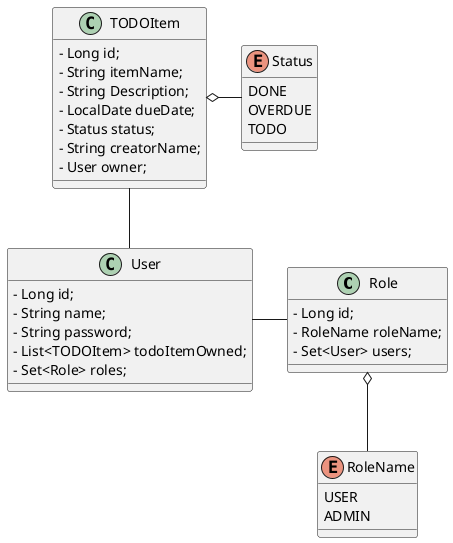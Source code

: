 @startuml

Role o-- RoleName
User - Role
TODOItem -- User
TODOItem o- Status

enum RoleName{
    USER
    ADMIN
}

enum Status{
    DONE
    OVERDUE
    TODO
}


class Role{
<plain>- Long id;
<plain>- RoleName roleName;
<plain>- Set<User> users;
}

class User{
<plain>- Long id;
<plain>- String name;
<plain>- String password;
<plain>- List<TODOItem> todoItemOwned;
<plain>- Set<Role> roles;

}

class TODOItem{
<plain>- Long id;
<plain>- String itemName;
<plain>- String Description;
<plain>- LocalDate dueDate;
<plain>- Status status;
<plain>- String creatorName;
<plain>- User owner;

}
@enduml